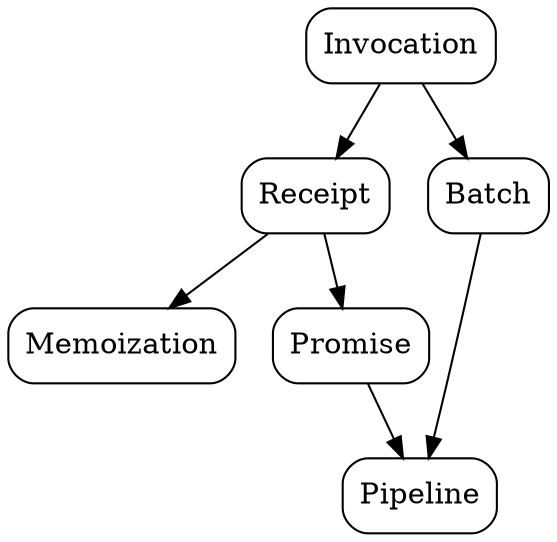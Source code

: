 digraph {
    node [
      style = rounded
      shape = box
    ]

    Receipt -> Memoization
    Invocation -> Receipt -> Promise -> Pipeline
    Invocation -> Batch -> Pipeline
 //   Batch -> BatchReceipt
}
